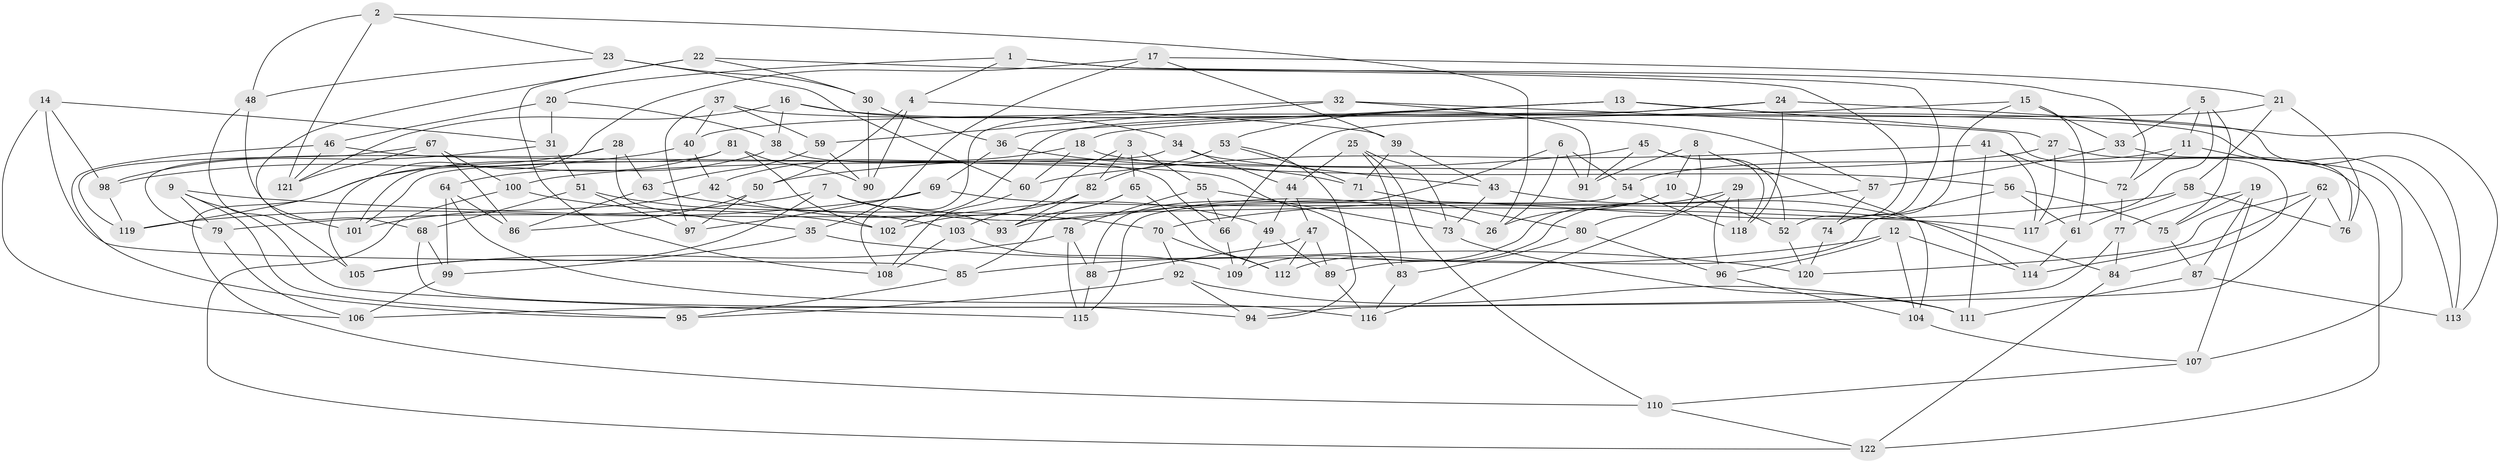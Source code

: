 // coarse degree distribution, {6: 0.4262295081967213, 5: 0.2459016393442623, 4: 0.19672131147540983, 3: 0.03278688524590164, 8: 0.04918032786885246, 9: 0.03278688524590164, 7: 0.01639344262295082}
// Generated by graph-tools (version 1.1) at 2025/38/03/04/25 23:38:16]
// undirected, 122 vertices, 244 edges
graph export_dot {
  node [color=gray90,style=filled];
  1;
  2;
  3;
  4;
  5;
  6;
  7;
  8;
  9;
  10;
  11;
  12;
  13;
  14;
  15;
  16;
  17;
  18;
  19;
  20;
  21;
  22;
  23;
  24;
  25;
  26;
  27;
  28;
  29;
  30;
  31;
  32;
  33;
  34;
  35;
  36;
  37;
  38;
  39;
  40;
  41;
  42;
  43;
  44;
  45;
  46;
  47;
  48;
  49;
  50;
  51;
  52;
  53;
  54;
  55;
  56;
  57;
  58;
  59;
  60;
  61;
  62;
  63;
  64;
  65;
  66;
  67;
  68;
  69;
  70;
  71;
  72;
  73;
  74;
  75;
  76;
  77;
  78;
  79;
  80;
  81;
  82;
  83;
  84;
  85;
  86;
  87;
  88;
  89;
  90;
  91;
  92;
  93;
  94;
  95;
  96;
  97;
  98;
  99;
  100;
  101;
  102;
  103;
  104;
  105;
  106;
  107;
  108;
  109;
  110;
  111;
  112;
  113;
  114;
  115;
  116;
  117;
  118;
  119;
  120;
  121;
  122;
  1 -- 20;
  1 -- 4;
  1 -- 74;
  1 -- 72;
  2 -- 23;
  2 -- 48;
  2 -- 121;
  2 -- 26;
  3 -- 102;
  3 -- 82;
  3 -- 55;
  3 -- 65;
  4 -- 90;
  4 -- 39;
  4 -- 50;
  5 -- 33;
  5 -- 11;
  5 -- 75;
  5 -- 117;
  6 -- 26;
  6 -- 54;
  6 -- 91;
  6 -- 88;
  7 -- 93;
  7 -- 79;
  7 -- 26;
  7 -- 105;
  8 -- 80;
  8 -- 104;
  8 -- 91;
  8 -- 10;
  9 -- 117;
  9 -- 79;
  9 -- 115;
  9 -- 95;
  10 -- 52;
  10 -- 109;
  10 -- 26;
  11 -- 72;
  11 -- 107;
  11 -- 54;
  12 -- 85;
  12 -- 104;
  12 -- 114;
  12 -- 96;
  13 -- 36;
  13 -- 113;
  13 -- 27;
  13 -- 18;
  14 -- 31;
  14 -- 98;
  14 -- 106;
  14 -- 85;
  15 -- 61;
  15 -- 66;
  15 -- 74;
  15 -- 33;
  16 -- 34;
  16 -- 57;
  16 -- 38;
  16 -- 121;
  17 -- 21;
  17 -- 35;
  17 -- 39;
  17 -- 105;
  18 -- 60;
  18 -- 42;
  18 -- 56;
  19 -- 107;
  19 -- 77;
  19 -- 75;
  19 -- 87;
  20 -- 46;
  20 -- 31;
  20 -- 38;
  21 -- 40;
  21 -- 58;
  21 -- 76;
  22 -- 30;
  22 -- 108;
  22 -- 52;
  22 -- 101;
  23 -- 30;
  23 -- 60;
  23 -- 48;
  24 -- 113;
  24 -- 102;
  24 -- 53;
  24 -- 118;
  25 -- 110;
  25 -- 83;
  25 -- 44;
  25 -- 73;
  27 -- 100;
  27 -- 117;
  27 -- 122;
  28 -- 79;
  28 -- 110;
  28 -- 35;
  28 -- 63;
  29 -- 112;
  29 -- 96;
  29 -- 116;
  29 -- 118;
  30 -- 90;
  30 -- 36;
  31 -- 98;
  31 -- 51;
  32 -- 91;
  32 -- 108;
  32 -- 59;
  32 -- 84;
  33 -- 76;
  33 -- 57;
  34 -- 101;
  34 -- 43;
  34 -- 44;
  35 -- 120;
  35 -- 99;
  36 -- 71;
  36 -- 69;
  37 -- 40;
  37 -- 113;
  37 -- 97;
  37 -- 59;
  38 -- 66;
  38 -- 64;
  39 -- 71;
  39 -- 43;
  40 -- 98;
  40 -- 42;
  41 -- 60;
  41 -- 72;
  41 -- 117;
  41 -- 111;
  42 -- 101;
  42 -- 49;
  43 -- 73;
  43 -- 114;
  44 -- 47;
  44 -- 49;
  45 -- 52;
  45 -- 91;
  45 -- 118;
  45 -- 50;
  46 -- 95;
  46 -- 83;
  46 -- 121;
  47 -- 88;
  47 -- 112;
  47 -- 89;
  48 -- 105;
  48 -- 68;
  49 -- 89;
  49 -- 109;
  50 -- 97;
  50 -- 86;
  51 -- 97;
  51 -- 103;
  51 -- 68;
  52 -- 120;
  53 -- 82;
  53 -- 94;
  53 -- 71;
  54 -- 118;
  54 -- 115;
  55 -- 73;
  55 -- 66;
  55 -- 78;
  56 -- 61;
  56 -- 89;
  56 -- 75;
  57 -- 70;
  57 -- 74;
  58 -- 93;
  58 -- 76;
  58 -- 61;
  59 -- 63;
  59 -- 90;
  60 -- 108;
  61 -- 114;
  62 -- 120;
  62 -- 94;
  62 -- 76;
  62 -- 114;
  63 -- 86;
  63 -- 70;
  64 -- 116;
  64 -- 86;
  64 -- 99;
  65 -- 85;
  65 -- 112;
  65 -- 93;
  66 -- 109;
  67 -- 100;
  67 -- 119;
  67 -- 121;
  67 -- 86;
  68 -- 94;
  68 -- 99;
  69 -- 97;
  69 -- 119;
  69 -- 84;
  70 -- 112;
  70 -- 92;
  71 -- 80;
  72 -- 77;
  73 -- 111;
  74 -- 120;
  75 -- 87;
  77 -- 106;
  77 -- 84;
  78 -- 105;
  78 -- 115;
  78 -- 88;
  79 -- 106;
  80 -- 83;
  80 -- 96;
  81 -- 90;
  81 -- 102;
  81 -- 101;
  81 -- 119;
  82 -- 103;
  82 -- 93;
  83 -- 116;
  84 -- 122;
  85 -- 95;
  87 -- 113;
  87 -- 111;
  88 -- 115;
  89 -- 116;
  92 -- 94;
  92 -- 111;
  92 -- 95;
  96 -- 104;
  98 -- 119;
  99 -- 106;
  100 -- 122;
  100 -- 102;
  103 -- 109;
  103 -- 108;
  104 -- 107;
  107 -- 110;
  110 -- 122;
}
